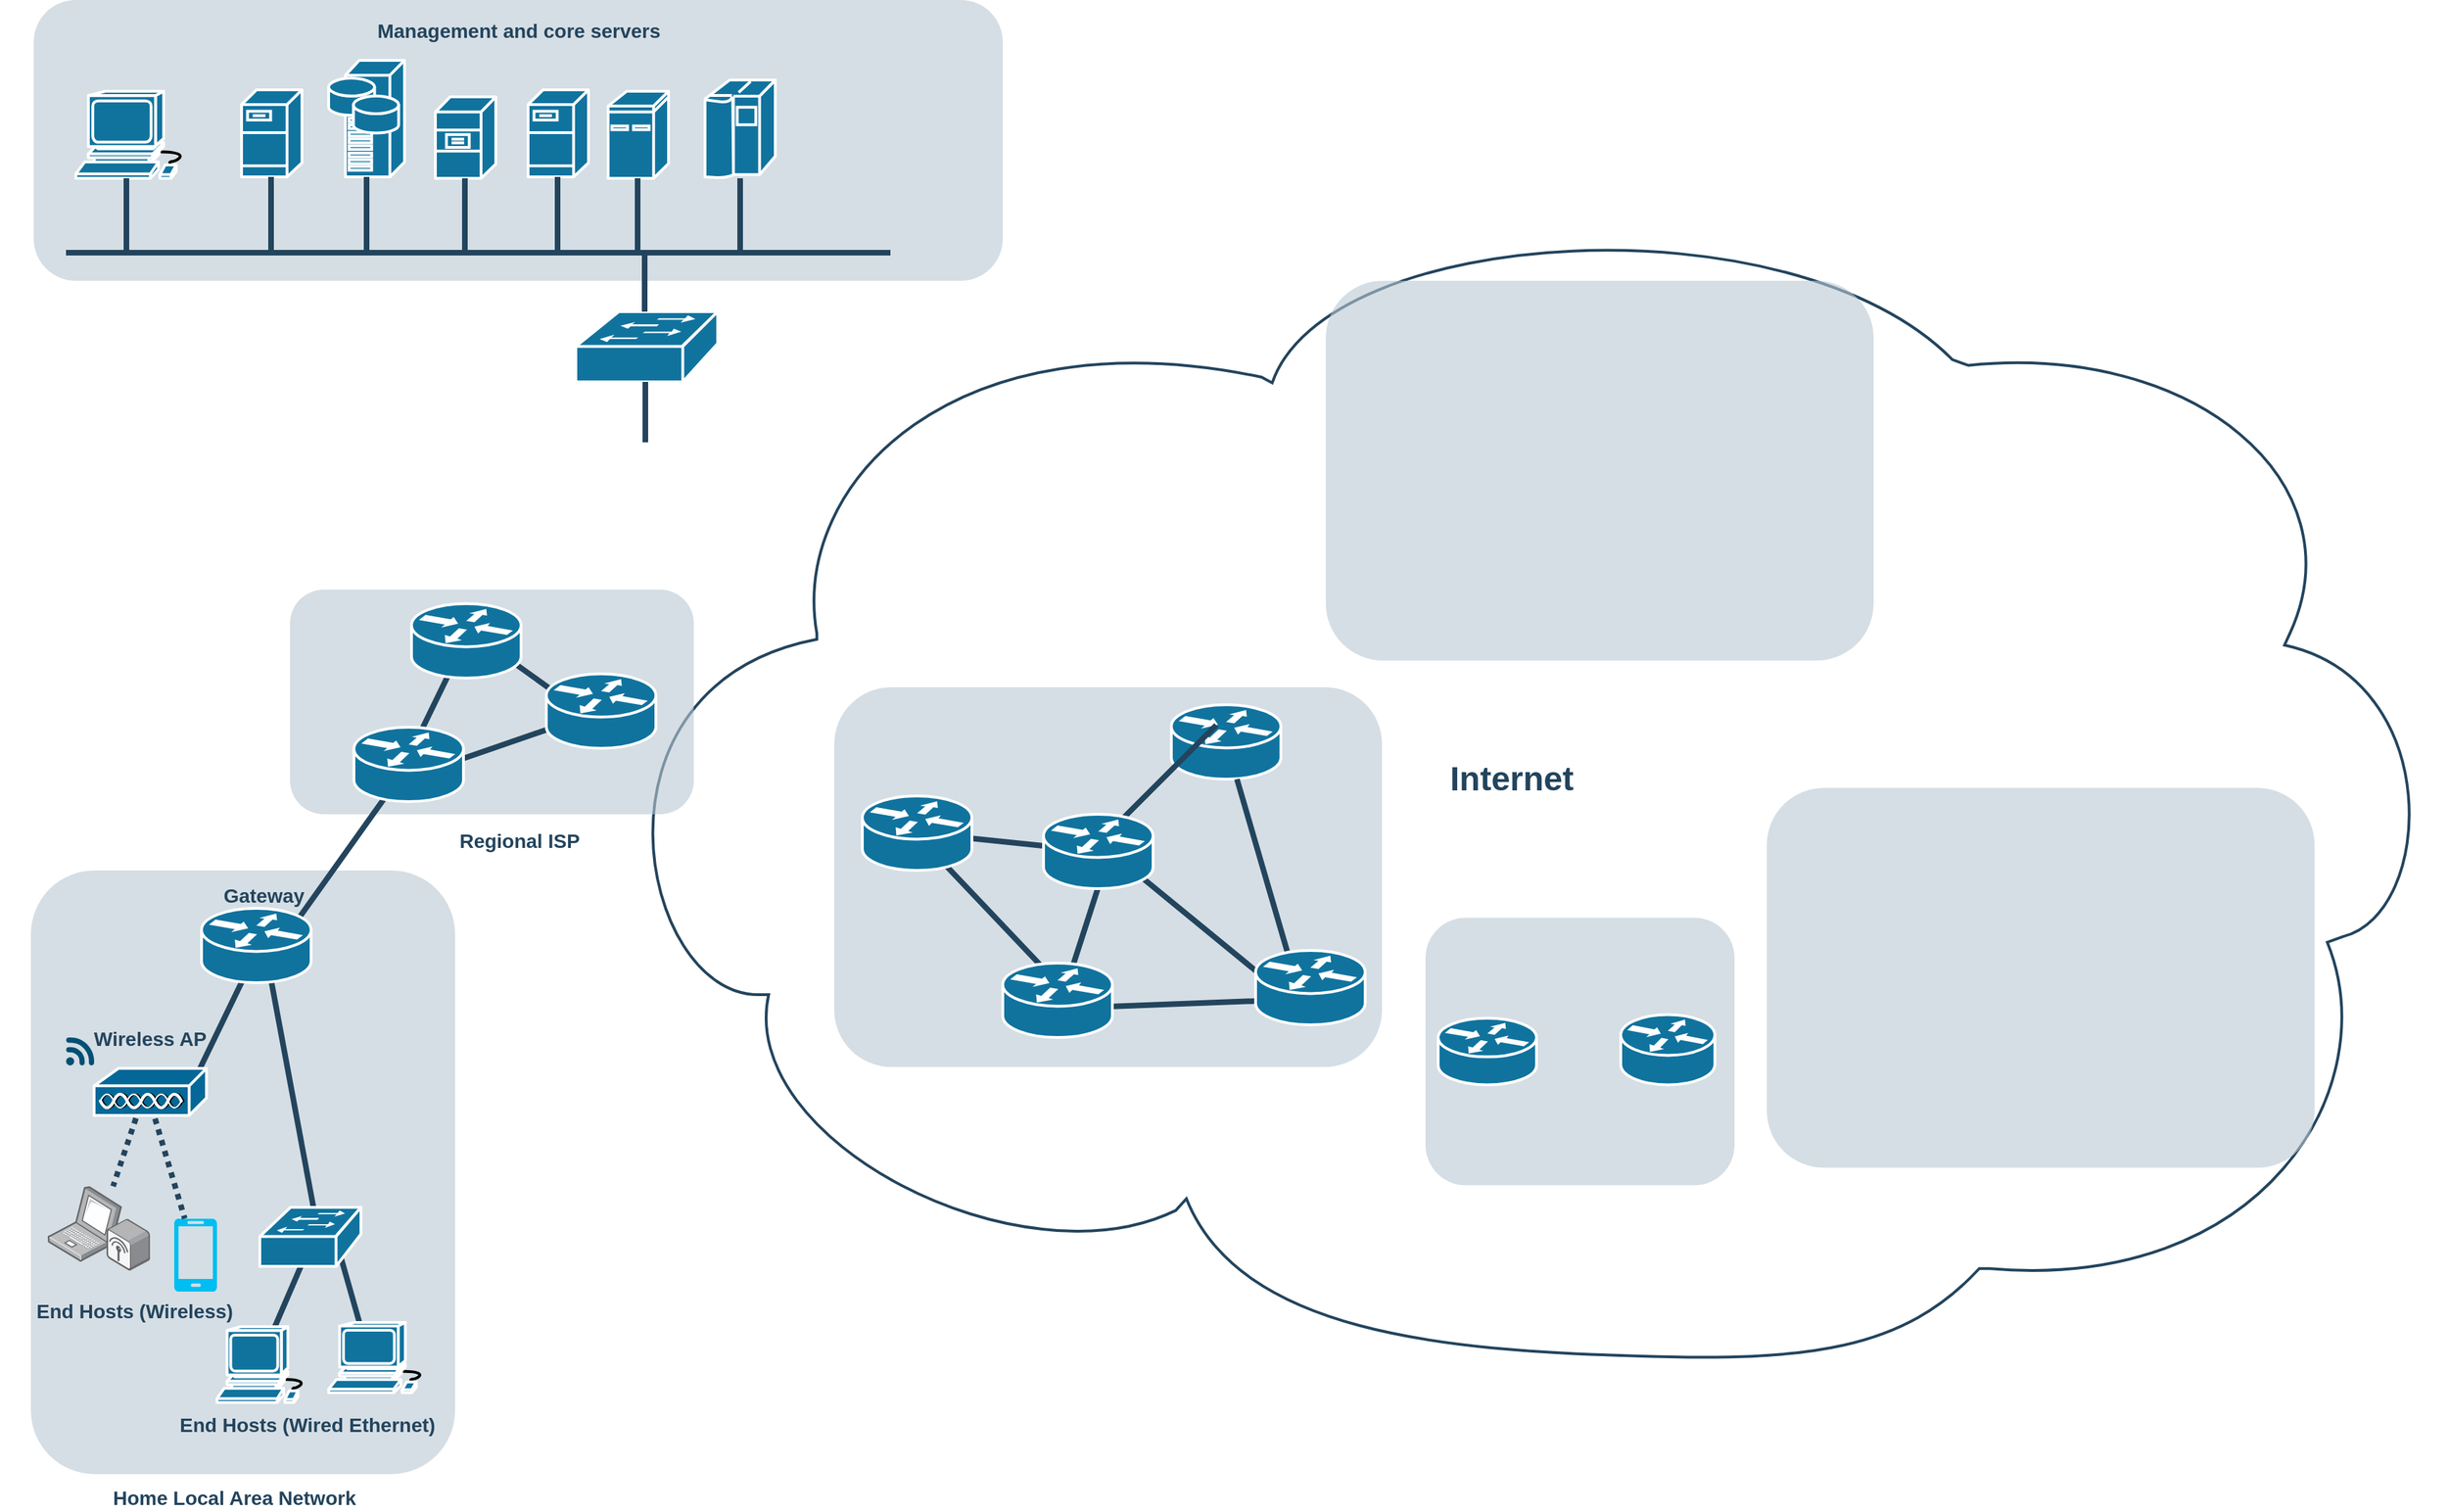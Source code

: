 <mxfile version="28.2.8">
  <diagram id="6a731a19-8d31-9384-78a2-239565b7b9f0" name="Page-1">
    <mxGraphModel dx="1783" dy="936" grid="1" gridSize="10" guides="1" tooltips="1" connect="1" arrows="1" fold="1" page="1" pageScale="1" pageWidth="827" pageHeight="1169" background="none" math="0" shadow="0">
      <root>
        <mxCell id="0" />
        <mxCell id="1" parent="0" />
        <mxCell id="2109" value="Internet" style="shape=mxgraph.cisco.storage.cloud;html=1;dashed=0;strokeColor=#23445D;fillColor=#ffffff;strokeWidth=2;fontFamily=Helvetica;fontSize=24;fontColor=#23445D;align=center;fontStyle=1" parent="1" vertex="1">
          <mxGeometry x="416" y="170" width="1331" height="830" as="geometry" />
        </mxCell>
        <mxCell id="8mqi0Wb3uONjZXPuttcm-2292" value="" style="rounded=1;whiteSpace=wrap;html=1;strokeColor=none;fillColor=#BAC8D3;fontSize=24;fontColor=#23445D;align=center;opacity=60;" vertex="1" parent="1">
          <mxGeometry x="600" y="519.5" width="390" height="270.5" as="geometry" />
        </mxCell>
        <mxCell id="2086" value="" style="rounded=1;whiteSpace=wrap;html=1;strokeColor=none;fillColor=#BAC8D3;fontSize=24;fontColor=#23445D;align=center;opacity=60;" parent="1" vertex="1">
          <mxGeometry x="212.5" y="450" width="287.5" height="160" as="geometry" />
        </mxCell>
        <mxCell id="2093" value="" style="rounded=1;whiteSpace=wrap;html=1;strokeColor=none;fillColor=#BAC8D3;fontSize=24;fontColor=#23445D;align=center;opacity=60;" parent="1" vertex="1">
          <mxGeometry x="28" y="650" width="302" height="430" as="geometry" />
        </mxCell>
        <mxCell id="2095" value="" style="rounded=1;whiteSpace=wrap;html=1;strokeColor=none;fillColor=#BAC8D3;fontSize=24;fontColor=#23445D;align=center;opacity=60;" parent="1" vertex="1">
          <mxGeometry x="30" y="30" width="690" height="200" as="geometry" />
        </mxCell>
        <mxCell id="2096" value="" style="shape=mxgraph.cisco.computers_and_peripherals.workstation;html=1;dashed=0;fillColor=#10739E;strokeColor=#ffffff;strokeWidth=2;verticalLabelPosition=bottom;verticalAlign=top;fontFamily=Helvetica;fontSize=36;fontColor=#FFB366" parent="1" vertex="1">
          <mxGeometry x="60" y="95" width="83" height="62" as="geometry" />
        </mxCell>
        <mxCell id="2097" value="" style="shape=mxgraph.cisco.servers.fileserver;html=1;dashed=0;fillColor=#10739E;strokeColor=#ffffff;strokeWidth=2;verticalLabelPosition=bottom;verticalAlign=top;fontFamily=Helvetica;fontSize=36;fontColor=#FFB366" parent="1" vertex="1">
          <mxGeometry x="178" y="94" width="43" height="62" as="geometry" />
        </mxCell>
        <mxCell id="2098" value="" style="shape=mxgraph.cisco.servers.fileserver;html=1;dashed=0;fillColor=#10739E;strokeColor=#ffffff;strokeWidth=2;verticalLabelPosition=bottom;verticalAlign=top;fontFamily=Helvetica;fontSize=36;fontColor=#FFB366" parent="1" vertex="1">
          <mxGeometry x="382" y="94" width="43" height="62" as="geometry" />
        </mxCell>
        <mxCell id="2099" value="" style="shape=mxgraph.cisco.servers.file_server;html=1;dashed=0;fillColor=#10739E;strokeColor=#ffffff;strokeWidth=2;verticalLabelPosition=bottom;verticalAlign=top;fontFamily=Helvetica;fontSize=36;fontColor=#FFB366" parent="1" vertex="1">
          <mxGeometry x="316" y="99" width="43" height="58" as="geometry" />
        </mxCell>
        <mxCell id="2100" value="" style="shape=mxgraph.cisco.servers.storage_server;html=1;dashed=0;fillColor=#10739E;strokeColor=#ffffff;strokeWidth=2;verticalLabelPosition=bottom;verticalAlign=top;fontFamily=Helvetica;fontSize=36;fontColor=#FFB366" parent="1" vertex="1">
          <mxGeometry x="240" y="73" width="54" height="83" as="geometry" />
        </mxCell>
        <mxCell id="2101" value="" style="shape=mxgraph.cisco.computers_and_peripherals.ibm_mini_as400;html=1;dashed=0;fillColor=#10739E;strokeColor=#ffffff;strokeWidth=2;verticalLabelPosition=bottom;verticalAlign=top;fontFamily=Helvetica;fontSize=36;fontColor=#FFB366" parent="1" vertex="1">
          <mxGeometry x="439" y="95" width="43" height="62" as="geometry" />
        </mxCell>
        <mxCell id="2102" value="" style="shape=mxgraph.cisco.computers_and_peripherals.ibm_mainframe;html=1;dashed=0;fillColor=#10739E;strokeColor=#ffffff;strokeWidth=2;verticalLabelPosition=bottom;verticalAlign=top;fontFamily=Helvetica;fontSize=36;fontColor=#FFB366" parent="1" vertex="1">
          <mxGeometry x="508" y="87" width="50" height="70" as="geometry" />
        </mxCell>
        <mxCell id="2107" value="" style="shape=mxgraph.cisco.switches.workgroup_switch;html=1;dashed=0;fillColor=#10739E;strokeColor=#ffffff;strokeWidth=2;verticalLabelPosition=bottom;verticalAlign=top;fontFamily=Helvetica;fontSize=36;fontColor=#FFB366" parent="1" vertex="1">
          <mxGeometry x="416" y="252" width="101" height="50" as="geometry" />
        </mxCell>
        <mxCell id="2152" value="" style="line;html=1;strokeColor=#23445D;" parent="1" vertex="1">
          <mxGeometry x="53" y="205" width="587" height="10" as="geometry" />
        </mxCell>
        <mxCell id="2155" value="" style="edgeStyle=elbowEdgeStyle;elbow=horizontal;endArrow=none;html=1;strokeColor=#23445D;endFill=0;strokeWidth=4;rounded=1" parent="1" target="2102" edge="1">
          <mxGeometry width="100" height="100" relative="1" as="geometry">
            <mxPoint x="533" y="210" as="sourcePoint" />
            <mxPoint x="533" y="170" as="targetPoint" />
          </mxGeometry>
        </mxCell>
        <mxCell id="2156" value="" style="edgeStyle=elbowEdgeStyle;elbow=horizontal;endArrow=none;html=1;strokeColor=#23445D;endFill=0;strokeWidth=4;rounded=1" parent="1" target="2101" edge="1">
          <mxGeometry width="100" height="100" relative="1" as="geometry">
            <mxPoint x="460" y="210" as="sourcePoint" />
            <mxPoint x="460.333" y="156.944" as="targetPoint" />
          </mxGeometry>
        </mxCell>
        <mxCell id="2157" value="" style="edgeStyle=elbowEdgeStyle;elbow=horizontal;endArrow=none;html=1;strokeColor=#23445D;endFill=0;strokeWidth=4;rounded=1" parent="1" target="2098" edge="1">
          <mxGeometry width="100" height="100" relative="1" as="geometry">
            <mxPoint x="403" y="209" as="sourcePoint" />
            <mxPoint x="403.333" y="155.944" as="targetPoint" />
          </mxGeometry>
        </mxCell>
        <mxCell id="2158" value="" style="edgeStyle=elbowEdgeStyle;elbow=horizontal;endArrow=none;html=1;strokeColor=#23445D;endFill=0;strokeWidth=4;rounded=1" parent="1" target="2099" edge="1">
          <mxGeometry width="100" height="100" relative="1" as="geometry">
            <mxPoint x="337" y="210" as="sourcePoint" />
            <mxPoint x="337.333" y="156.944" as="targetPoint" />
          </mxGeometry>
        </mxCell>
        <mxCell id="2159" value="" style="edgeStyle=elbowEdgeStyle;elbow=horizontal;endArrow=none;html=1;strokeColor=#23445D;endFill=0;strokeWidth=4;rounded=1" parent="1" target="2100" edge="1">
          <mxGeometry width="100" height="100" relative="1" as="geometry">
            <mxPoint x="267" y="210" as="sourcePoint" />
            <mxPoint x="266.806" y="156.944" as="targetPoint" />
          </mxGeometry>
        </mxCell>
        <mxCell id="2160" value="" style="edgeStyle=elbowEdgeStyle;elbow=horizontal;endArrow=none;html=1;strokeColor=#23445D;endFill=0;strokeWidth=4;rounded=1" parent="1" target="2097" edge="1">
          <mxGeometry width="100" height="100" relative="1" as="geometry">
            <mxPoint x="199" y="210" as="sourcePoint" />
            <mxPoint x="198.806" y="156.944" as="targetPoint" />
          </mxGeometry>
        </mxCell>
        <mxCell id="2161" value="" style="edgeStyle=elbowEdgeStyle;elbow=horizontal;endArrow=none;html=1;strokeColor=#23445D;endFill=0;strokeWidth=4;rounded=1" parent="1" target="2096" edge="1">
          <mxGeometry width="100" height="100" relative="1" as="geometry">
            <mxPoint x="96" y="210" as="sourcePoint" />
            <mxPoint x="96.306" y="156.25" as="targetPoint" />
          </mxGeometry>
        </mxCell>
        <mxCell id="2162" value="" style="edgeStyle=elbowEdgeStyle;elbow=horizontal;endArrow=none;html=1;strokeColor=#23445D;endFill=0;strokeWidth=4;rounded=1" parent="1" target="2107" edge="1">
          <mxGeometry width="100" height="100" relative="1" as="geometry">
            <mxPoint x="465" y="210" as="sourcePoint" />
            <mxPoint x="465" y="240" as="targetPoint" />
          </mxGeometry>
        </mxCell>
        <mxCell id="2163" value="" style="edgeStyle=elbowEdgeStyle;elbow=horizontal;endArrow=none;html=1;strokeColor=#23445D;endFill=0;strokeWidth=4;rounded=1" parent="1" source="2107" edge="1">
          <mxGeometry width="100" height="100" relative="1" as="geometry">
            <mxPoint x="465.0" y="303" as="sourcePoint" />
            <mxPoint x="465.278" y="345.083" as="targetPoint" />
          </mxGeometry>
        </mxCell>
        <mxCell id="2172" style="edgeStyle=none;rounded=1;html=1;strokeColor=#23445D;endArrow=none;endFill=0;strokeWidth=4;entryX=0.784;entryY=0.347;entryDx=0;entryDy=0;entryPerimeter=0;exitX=0.489;exitY=0.52;exitDx=0;exitDy=0;exitPerimeter=0;" parent="1" source="8mqi0Wb3uONjZXPuttcm-2284" target="8mqi0Wb3uONjZXPuttcm-2258" edge="1">
          <mxGeometry relative="1" as="geometry">
            <mxPoint x="320" y="580" as="sourcePoint" />
            <mxPoint x="235" y="554.953" as="targetPoint" />
          </mxGeometry>
        </mxCell>
        <mxCell id="2201" style="rounded=1;html=1;strokeColor=#23445D;endArrow=none;endFill=0;strokeWidth=4;exitX=0.474;exitY=0.486;exitDx=0;exitDy=0;exitPerimeter=0;entryX=0.651;entryY=0.505;entryDx=0;entryDy=0;entryPerimeter=0;" parent="1" source="2133" target="2135" edge="1">
          <mxGeometry relative="1" as="geometry" />
        </mxCell>
        <mxCell id="2226" value="&lt;font color=&quot;#23445d&quot;&gt;Management and core servers&lt;/font&gt;" style="rounded=1;whiteSpace=wrap;html=1;strokeColor=none;fillColor=none;fontSize=14;fontColor=#742B21;align=center;fontStyle=1" parent="1" vertex="1">
          <mxGeometry x="263" y="42" width="225" height="19" as="geometry" />
        </mxCell>
        <mxCell id="2233" value="Home Local Area Network" style="rounded=1;whiteSpace=wrap;html=1;strokeColor=none;fillColor=none;fontSize=14;fontColor=#23445D;align=center;fontStyle=1" parent="1" vertex="1">
          <mxGeometry x="75" y="1087" width="196" height="19" as="geometry" />
        </mxCell>
        <mxCell id="2257" style="edgeStyle=orthogonalEdgeStyle;curved=1;rounded=0;jumpStyle=none;html=1;exitX=0.75;exitY=0;entryX=0.75;entryY=0;shadow=0;labelBackgroundColor=#ffffff;startArrow=none;startFill=0;endArrow=none;endFill=0;endSize=10;jettySize=auto;orthogonalLoop=1;strokeColor=#23445D;strokeWidth=2;fillColor=#F08705;fontFamily=Helvetica;fontSize=25;fontColor=#23445D;align=left;" parent="1" edge="1">
          <mxGeometry relative="1" as="geometry">
            <mxPoint x="813.75" y="434" as="sourcePoint" />
            <mxPoint x="813.75" y="434" as="targetPoint" />
          </mxGeometry>
        </mxCell>
        <mxCell id="8mqi0Wb3uONjZXPuttcm-2264" style="rounded=1;html=1;entryX=1;entryY=0.67;entryPerimeter=0;strokeColor=#23445D;endArrow=none;endFill=0;strokeWidth=4;entryDx=0;entryDy=0;" edge="1" parent="1">
          <mxGeometry relative="1" as="geometry">
            <mxPoint x="189" y="707" as="sourcePoint" />
            <mxPoint x="143" y="802.21" as="targetPoint" />
          </mxGeometry>
        </mxCell>
        <mxCell id="8mqi0Wb3uONjZXPuttcm-2265" value="" style="points=[[0.005,0.09,0],[0.08,0,0],[0.76,0.25,0],[1,0.92,0],[0.91,0.995,0],[0.57,0.995,0],[0.045,0.955,0],[0.005,0.43,0]];verticalLabelPosition=bottom;sketch=0;html=1;verticalAlign=top;aspect=fixed;align=center;pointerEvents=1;shape=mxgraph.cisco19.3g_4g_indicator;fillColor=#005073;strokeColor=none;" vertex="1" parent="1">
          <mxGeometry x="53" y="769" width="20" height="20" as="geometry" />
        </mxCell>
        <mxCell id="8mqi0Wb3uONjZXPuttcm-2266" value="" style="image;points=[];aspect=fixed;html=1;align=center;shadow=0;dashed=0;image=img/lib/allied_telesis/wireless/Laptop_Wireless.svg;" vertex="1" parent="1">
          <mxGeometry x="40" y="875" width="72.92" height="60" as="geometry" />
        </mxCell>
        <mxCell id="8mqi0Wb3uONjZXPuttcm-2270" value="" style="verticalLabelPosition=bottom;html=1;verticalAlign=top;align=center;strokeColor=none;fillColor=#00BEF2;shape=mxgraph.azure.mobile;pointerEvents=1;" vertex="1" parent="1">
          <mxGeometry x="130" y="898" width="30.5" height="52" as="geometry" />
        </mxCell>
        <mxCell id="8mqi0Wb3uONjZXPuttcm-2271" style="rounded=1;html=1;entryX=0.548;entryY=0.163;entryPerimeter=0;strokeColor=#23445D;endArrow=none;endFill=0;strokeWidth=4;entryDx=0;entryDy=0;exitX=0.581;exitY=0.538;exitDx=0;exitDy=0;exitPerimeter=0;" edge="1" parent="1" source="8mqi0Wb3uONjZXPuttcm-2258" target="8mqi0Wb3uONjZXPuttcm-2268">
          <mxGeometry relative="1" as="geometry">
            <mxPoint x="263" y="804" as="sourcePoint" />
            <mxPoint x="217" y="899" as="targetPoint" />
          </mxGeometry>
        </mxCell>
        <mxCell id="8mqi0Wb3uONjZXPuttcm-2272" style="rounded=1;html=1;strokeColor=#23445D;endArrow=none;endFill=0;strokeWidth=4;exitX=0.548;exitY=0.432;exitDx=0;exitDy=0;exitPerimeter=0;entryX=0.369;entryY=0.71;entryDx=0;entryDy=0;entryPerimeter=0;" edge="1" parent="1" source="8mqi0Wb3uONjZXPuttcm-2268" target="8mqi0Wb3uONjZXPuttcm-2267">
          <mxGeometry relative="1" as="geometry">
            <mxPoint x="175.5" y="932" as="sourcePoint" />
            <mxPoint x="129.5" y="1027" as="targetPoint" />
          </mxGeometry>
        </mxCell>
        <mxCell id="8mqi0Wb3uONjZXPuttcm-2274" style="rounded=1;html=1;entryX=0.444;entryY=0.723;entryPerimeter=0;strokeColor=#23445D;endArrow=none;endFill=0;strokeWidth=4;entryDx=0;entryDy=0;exitX=0.729;exitY=0.411;exitDx=0;exitDy=0;exitPerimeter=0;" edge="1" parent="1" source="8mqi0Wb3uONjZXPuttcm-2268" target="8mqi0Wb3uONjZXPuttcm-2269">
          <mxGeometry relative="1" as="geometry">
            <mxPoint x="306" y="960" as="sourcePoint" />
            <mxPoint x="260" y="1055" as="targetPoint" />
          </mxGeometry>
        </mxCell>
        <mxCell id="8mqi0Wb3uONjZXPuttcm-2267" value="" style="shape=mxgraph.cisco.computers_and_peripherals.workstation;html=1;dashed=0;fillColor=#10739E;strokeColor=#ffffff;strokeWidth=2;verticalLabelPosition=bottom;verticalAlign=top;fontFamily=Helvetica;fontSize=36;fontColor=#FFB366" vertex="1" parent="1">
          <mxGeometry x="160.5" y="975" width="67" height="54" as="geometry" />
        </mxCell>
        <mxCell id="8mqi0Wb3uONjZXPuttcm-2269" value="" style="shape=mxgraph.cisco.computers_and_peripherals.workstation;html=1;dashed=0;fillColor=#10739E;strokeColor=#ffffff;strokeWidth=2;verticalLabelPosition=bottom;verticalAlign=top;fontFamily=Helvetica;fontSize=36;fontColor=#FFB366" vertex="1" parent="1">
          <mxGeometry x="240" y="972" width="72.5" height="50" as="geometry" />
        </mxCell>
        <mxCell id="8mqi0Wb3uONjZXPuttcm-2268" value="" style="shape=mxgraph.cisco.switches.workgroup_switch;html=1;dashed=0;fillColor=#10739E;strokeColor=#ffffff;strokeWidth=2;verticalLabelPosition=bottom;verticalAlign=top;fontFamily=Helvetica;fontSize=36;fontColor=#FFB366" vertex="1" parent="1">
          <mxGeometry x="191" y="890" width="72" height="42" as="geometry" />
        </mxCell>
        <mxCell id="8mqi0Wb3uONjZXPuttcm-2258" value="" style="shape=mxgraph.cisco.routers.router;html=1;dashed=0;fillColor=#10739E;strokeColor=#ffffff;strokeWidth=2;verticalLabelPosition=bottom;verticalAlign=top;fontFamily=Helvetica;fontSize=36;fontColor=#FFB366" vertex="1" parent="1">
          <mxGeometry x="149.5" y="677" width="78" height="53" as="geometry" />
        </mxCell>
        <mxCell id="8mqi0Wb3uONjZXPuttcm-2275" style="rounded=1;html=1;strokeColor=#23445D;endArrow=none;endFill=0;strokeWidth=4;exitX=0.483;exitY=0.695;exitDx=0;exitDy=0;exitPerimeter=0;curved=0;dashed=1;dashPattern=1 1;" edge="1" parent="1" target="8mqi0Wb3uONjZXPuttcm-2266">
          <mxGeometry relative="1" as="geometry">
            <mxPoint x="110.429" y="803.785" as="sourcePoint" />
            <mxPoint x="255" y="1041" as="targetPoint" />
          </mxGeometry>
        </mxCell>
        <mxCell id="8mqi0Wb3uONjZXPuttcm-2276" style="rounded=1;html=1;strokeColor=#23445D;endArrow=none;endFill=0;strokeWidth=4;exitX=0.469;exitY=0.695;exitDx=0;exitDy=0;exitPerimeter=0;curved=0;dashed=1;dashPattern=1 1;" edge="1" parent="1" target="8mqi0Wb3uONjZXPuttcm-2270">
          <mxGeometry relative="1" as="geometry">
            <mxPoint x="109.547" y="803.785" as="sourcePoint" />
            <mxPoint x="120" y="913" as="targetPoint" />
          </mxGeometry>
        </mxCell>
        <mxCell id="8mqi0Wb3uONjZXPuttcm-2277" value="Gateway" style="rounded=1;whiteSpace=wrap;html=1;strokeColor=none;fillColor=none;fontSize=14;fontColor=#23445D;align=center;fontStyle=1" vertex="1" parent="1">
          <mxGeometry x="135" y="658" width="118" height="19" as="geometry" />
        </mxCell>
        <mxCell id="8mqi0Wb3uONjZXPuttcm-2278" value="End Hosts (Wired Ethernet)" style="rounded=1;whiteSpace=wrap;html=1;strokeColor=none;fillColor=none;fontSize=14;fontColor=#23445D;align=center;fontStyle=1" vertex="1" parent="1">
          <mxGeometry x="130" y="1035" width="190" height="19" as="geometry" />
        </mxCell>
        <mxCell id="8mqi0Wb3uONjZXPuttcm-2279" value="Wireless AP" style="rounded=1;whiteSpace=wrap;html=1;strokeColor=none;fillColor=none;fontSize=14;fontColor=#23445D;align=center;fontStyle=1" vertex="1" parent="1">
          <mxGeometry x="18" y="760" width="190" height="19" as="geometry" />
        </mxCell>
        <mxCell id="8mqi0Wb3uONjZXPuttcm-2280" value="End Hosts (Wireless)" style="rounded=1;whiteSpace=wrap;html=1;strokeColor=none;fillColor=none;fontSize=14;fontColor=#23445D;align=center;fontStyle=1" vertex="1" parent="1">
          <mxGeometry x="6.5" y="954" width="190" height="19" as="geometry" />
        </mxCell>
        <mxCell id="8mqi0Wb3uONjZXPuttcm-2281" value="" style="shape=mxgraph.cisco.misc.access_point;html=1;pointerEvents=1;dashed=0;fillColor=#036897;strokeColor=#ffffff;strokeWidth=2;verticalLabelPosition=bottom;verticalAlign=top;align=center;outlineConnect=0;" vertex="1" parent="1">
          <mxGeometry x="73" y="791" width="80" height="34" as="geometry" />
        </mxCell>
        <mxCell id="8mqi0Wb3uONjZXPuttcm-2285" value="Regional ISP" style="rounded=1;whiteSpace=wrap;html=1;strokeColor=none;fillColor=none;fontSize=14;fontColor=#23445D;align=center;fontStyle=1" vertex="1" parent="1">
          <mxGeometry x="277.5" y="619" width="196" height="19" as="geometry" />
        </mxCell>
        <mxCell id="8mqi0Wb3uONjZXPuttcm-2289" style="edgeStyle=none;rounded=1;html=1;strokeColor=#23445D;endArrow=none;endFill=0;strokeWidth=4;entryX=0.484;entryY=0.443;entryDx=0;entryDy=0;entryPerimeter=0;exitX=0.503;exitY=0.453;exitDx=0;exitDy=0;exitPerimeter=0;" edge="1" parent="1" source="8mqi0Wb3uONjZXPuttcm-2287" target="8mqi0Wb3uONjZXPuttcm-2284">
          <mxGeometry relative="1" as="geometry">
            <mxPoint x="445" y="630" as="sourcePoint" />
            <mxPoint x="360" y="749" as="targetPoint" />
          </mxGeometry>
        </mxCell>
        <mxCell id="8mqi0Wb3uONjZXPuttcm-2290" style="edgeStyle=none;rounded=1;html=1;strokeColor=#23445D;endArrow=none;endFill=0;strokeWidth=4;entryX=0.474;entryY=0.665;entryDx=0;entryDy=0;entryPerimeter=0;exitX=0.744;exitY=0.594;exitDx=0;exitDy=0;exitPerimeter=0;" edge="1" parent="1" source="8mqi0Wb3uONjZXPuttcm-2287" target="8mqi0Wb3uONjZXPuttcm-2288">
          <mxGeometry relative="1" as="geometry">
            <mxPoint x="485" y="680" as="sourcePoint" />
            <mxPoint x="400" y="799" as="targetPoint" />
          </mxGeometry>
        </mxCell>
        <mxCell id="8mqi0Wb3uONjZXPuttcm-2291" style="edgeStyle=none;rounded=1;html=1;strokeColor=#23445D;endArrow=none;endFill=0;strokeWidth=4;entryX=0.628;entryY=0.608;entryDx=0;entryDy=0;entryPerimeter=0;exitX=0.683;exitY=0.406;exitDx=0;exitDy=0;exitPerimeter=0;" edge="1" parent="1" source="8mqi0Wb3uONjZXPuttcm-2288" target="8mqi0Wb3uONjZXPuttcm-2284">
          <mxGeometry relative="1" as="geometry">
            <mxPoint x="535" y="710" as="sourcePoint" />
            <mxPoint x="450" y="829" as="targetPoint" />
          </mxGeometry>
        </mxCell>
        <mxCell id="8mqi0Wb3uONjZXPuttcm-2287" value="" style="shape=mxgraph.cisco.routers.router;html=1;dashed=0;fillColor=#10739E;strokeColor=#ffffff;strokeWidth=2;verticalLabelPosition=bottom;verticalAlign=top;fontFamily=Helvetica;fontSize=36;fontColor=#FFB366" vertex="1" parent="1">
          <mxGeometry x="299" y="460" width="78" height="53" as="geometry" />
        </mxCell>
        <mxCell id="8mqi0Wb3uONjZXPuttcm-2284" value="" style="shape=mxgraph.cisco.routers.router;html=1;dashed=0;fillColor=#10739E;strokeColor=#ffffff;strokeWidth=2;verticalLabelPosition=bottom;verticalAlign=top;fontFamily=Helvetica;fontSize=36;fontColor=#FFB366" vertex="1" parent="1">
          <mxGeometry x="258" y="548" width="78" height="53" as="geometry" />
        </mxCell>
        <mxCell id="8mqi0Wb3uONjZXPuttcm-2288" value="" style="shape=mxgraph.cisco.routers.router;html=1;dashed=0;fillColor=#10739E;strokeColor=#ffffff;strokeWidth=2;verticalLabelPosition=bottom;verticalAlign=top;fontFamily=Helvetica;fontSize=36;fontColor=#FFB366" vertex="1" parent="1">
          <mxGeometry x="395" y="510" width="78" height="53" as="geometry" />
        </mxCell>
        <mxCell id="8mqi0Wb3uONjZXPuttcm-2293" value="" style="rounded=1;whiteSpace=wrap;html=1;strokeColor=none;fillColor=#BAC8D3;fontSize=24;fontColor=#23445D;align=center;opacity=60;" vertex="1" parent="1">
          <mxGeometry x="1264" y="591.25" width="390" height="270.5" as="geometry" />
        </mxCell>
        <mxCell id="8mqi0Wb3uONjZXPuttcm-2294" value="" style="rounded=1;whiteSpace=wrap;html=1;strokeColor=none;fillColor=#BAC8D3;fontSize=24;fontColor=#23445D;align=center;opacity=60;" vertex="1" parent="1">
          <mxGeometry x="950" y="230" width="390" height="270.5" as="geometry" />
        </mxCell>
        <mxCell id="8mqi0Wb3uONjZXPuttcm-2299" value="" style="shape=mxgraph.cisco.routers.router;html=1;dashed=0;fillColor=#10739E;strokeColor=#ffffff;strokeWidth=2;verticalLabelPosition=bottom;verticalAlign=top;fontFamily=Helvetica;fontSize=36;fontColor=#FFB366" vertex="1" parent="1">
          <mxGeometry x="840" y="532" width="78" height="53" as="geometry" />
        </mxCell>
        <mxCell id="8mqi0Wb3uONjZXPuttcm-2302" value="" style="rounded=1;whiteSpace=wrap;html=1;strokeColor=none;fillColor=#BAC8D3;fontSize=24;fontColor=#23445D;align=center;opacity=60;" vertex="1" parent="1">
          <mxGeometry x="1021" y="683.75" width="220" height="190.5" as="geometry" />
        </mxCell>
        <mxCell id="8mqi0Wb3uONjZXPuttcm-2303" value="" style="shape=mxgraph.cisco.routers.router;html=1;dashed=0;fillColor=#10739E;strokeColor=#ffffff;strokeWidth=2;verticalLabelPosition=bottom;verticalAlign=top;fontFamily=Helvetica;fontSize=36;fontColor=#FFB366" vertex="1" parent="1">
          <mxGeometry x="1030" y="755.25" width="70" height="47.5" as="geometry" />
        </mxCell>
        <mxCell id="8mqi0Wb3uONjZXPuttcm-2304" value="" style="shape=mxgraph.cisco.routers.router;html=1;dashed=0;fillColor=#10739E;strokeColor=#ffffff;strokeWidth=2;verticalLabelPosition=bottom;verticalAlign=top;fontFamily=Helvetica;fontSize=36;fontColor=#FFB366" vertex="1" parent="1">
          <mxGeometry x="1160" y="752.75" width="67" height="50" as="geometry" />
        </mxCell>
        <mxCell id="8mqi0Wb3uONjZXPuttcm-2305" style="rounded=1;html=1;strokeColor=#23445D;endArrow=none;endFill=0;strokeWidth=4;exitX=0.603;exitY=0.509;exitDx=0;exitDy=0;exitPerimeter=0;" edge="1" parent="1" source="2133" target="8mqi0Wb3uONjZXPuttcm-2297">
          <mxGeometry relative="1" as="geometry">
            <mxPoint x="710" y="690" as="sourcePoint" />
            <mxPoint x="766" y="756" as="targetPoint" />
          </mxGeometry>
        </mxCell>
        <mxCell id="8mqi0Wb3uONjZXPuttcm-2306" style="rounded=1;html=1;strokeColor=#23445D;endArrow=none;endFill=0;strokeWidth=4;exitX=0.615;exitY=0.453;exitDx=0;exitDy=0;exitPerimeter=0;entryX=0.506;entryY=0.646;entryDx=0;entryDy=0;entryPerimeter=0;" edge="1" parent="1" source="8mqi0Wb3uONjZXPuttcm-2297" target="2135">
          <mxGeometry relative="1" as="geometry">
            <mxPoint x="830" y="700" as="sourcePoint" />
            <mxPoint x="886" y="766" as="targetPoint" />
          </mxGeometry>
        </mxCell>
        <mxCell id="8mqi0Wb3uONjZXPuttcm-2307" style="rounded=1;html=1;strokeColor=#23445D;endArrow=none;endFill=0;strokeWidth=4;exitX=0.647;exitY=0.547;exitDx=0;exitDy=0;exitPerimeter=0;entryX=0.314;entryY=0.651;entryDx=0;entryDy=0;entryPerimeter=0;" edge="1" parent="1" source="8mqi0Wb3uONjZXPuttcm-2297" target="8mqi0Wb3uONjZXPuttcm-2298">
          <mxGeometry relative="1" as="geometry">
            <mxPoint x="820" y="760" as="sourcePoint" />
            <mxPoint x="876" y="826" as="targetPoint" />
          </mxGeometry>
        </mxCell>
        <mxCell id="8mqi0Wb3uONjZXPuttcm-2308" style="rounded=1;html=1;strokeColor=#23445D;endArrow=none;endFill=0;strokeWidth=4;exitX=0.715;exitY=0.599;exitDx=0;exitDy=0;exitPerimeter=0;entryX=0.506;entryY=0.651;entryDx=0;entryDy=0;entryPerimeter=0;" edge="1" parent="1" source="2135" target="8mqi0Wb3uONjZXPuttcm-2298">
          <mxGeometry relative="1" as="geometry">
            <mxPoint x="830" y="770" as="sourcePoint" />
            <mxPoint x="886" y="836" as="targetPoint" />
          </mxGeometry>
        </mxCell>
        <mxCell id="8mqi0Wb3uONjZXPuttcm-2309" style="rounded=1;html=1;strokeColor=#23445D;endArrow=none;endFill=0;strokeWidth=4;entryX=0.41;entryY=0.627;entryDx=0;entryDy=0;entryPerimeter=0;" edge="1" parent="1" source="8mqi0Wb3uONjZXPuttcm-2299" target="8mqi0Wb3uONjZXPuttcm-2298">
          <mxGeometry relative="1" as="geometry">
            <mxPoint x="930" y="750" as="sourcePoint" />
            <mxPoint x="986" y="816" as="targetPoint" />
          </mxGeometry>
        </mxCell>
        <mxCell id="2133" value="" style="shape=mxgraph.cisco.routers.router;html=1;dashed=0;fillColor=#10739E;strokeColor=#ffffff;strokeWidth=2;verticalLabelPosition=bottom;verticalAlign=top;fontFamily=Helvetica;fontSize=36;fontColor=#FFB366" parent="1" vertex="1">
          <mxGeometry x="620" y="597" width="78" height="53" as="geometry" />
        </mxCell>
        <mxCell id="2135" value="" style="shape=mxgraph.cisco.routers.router;html=1;dashed=0;fillColor=#10739E;strokeColor=#ffffff;strokeWidth=2;verticalLabelPosition=bottom;verticalAlign=top;fontFamily=Helvetica;fontSize=36;fontColor=#FFB366" parent="1" vertex="1">
          <mxGeometry x="720" y="716" width="78" height="53" as="geometry" />
        </mxCell>
        <mxCell id="8mqi0Wb3uONjZXPuttcm-2298" value="" style="shape=mxgraph.cisco.routers.router;html=1;dashed=0;fillColor=#10739E;strokeColor=#ffffff;strokeWidth=2;verticalLabelPosition=bottom;verticalAlign=top;fontFamily=Helvetica;fontSize=36;fontColor=#FFB366" vertex="1" parent="1">
          <mxGeometry x="900" y="707" width="78" height="53" as="geometry" />
        </mxCell>
        <mxCell id="8mqi0Wb3uONjZXPuttcm-2312" style="rounded=1;html=1;strokeColor=#23445D;endArrow=none;endFill=0;strokeWidth=4;entryX=0.41;entryY=0.274;entryDx=0;entryDy=0;entryPerimeter=0;exitX=0.455;exitY=0.453;exitDx=0;exitDy=0;exitPerimeter=0;" edge="1" parent="1" source="8mqi0Wb3uONjZXPuttcm-2297" target="8mqi0Wb3uONjZXPuttcm-2299">
          <mxGeometry relative="1" as="geometry">
            <mxPoint x="900" y="670" as="sourcePoint" />
            <mxPoint x="945" y="825" as="targetPoint" />
          </mxGeometry>
        </mxCell>
        <mxCell id="8mqi0Wb3uONjZXPuttcm-2297" value="" style="shape=mxgraph.cisco.routers.router;html=1;dashed=0;fillColor=#10739E;strokeColor=#ffffff;strokeWidth=2;verticalLabelPosition=bottom;verticalAlign=top;fontFamily=Helvetica;fontSize=36;fontColor=#FFB366" vertex="1" parent="1">
          <mxGeometry x="749" y="610" width="78" height="53" as="geometry" />
        </mxCell>
      </root>
    </mxGraphModel>
  </diagram>
</mxfile>
